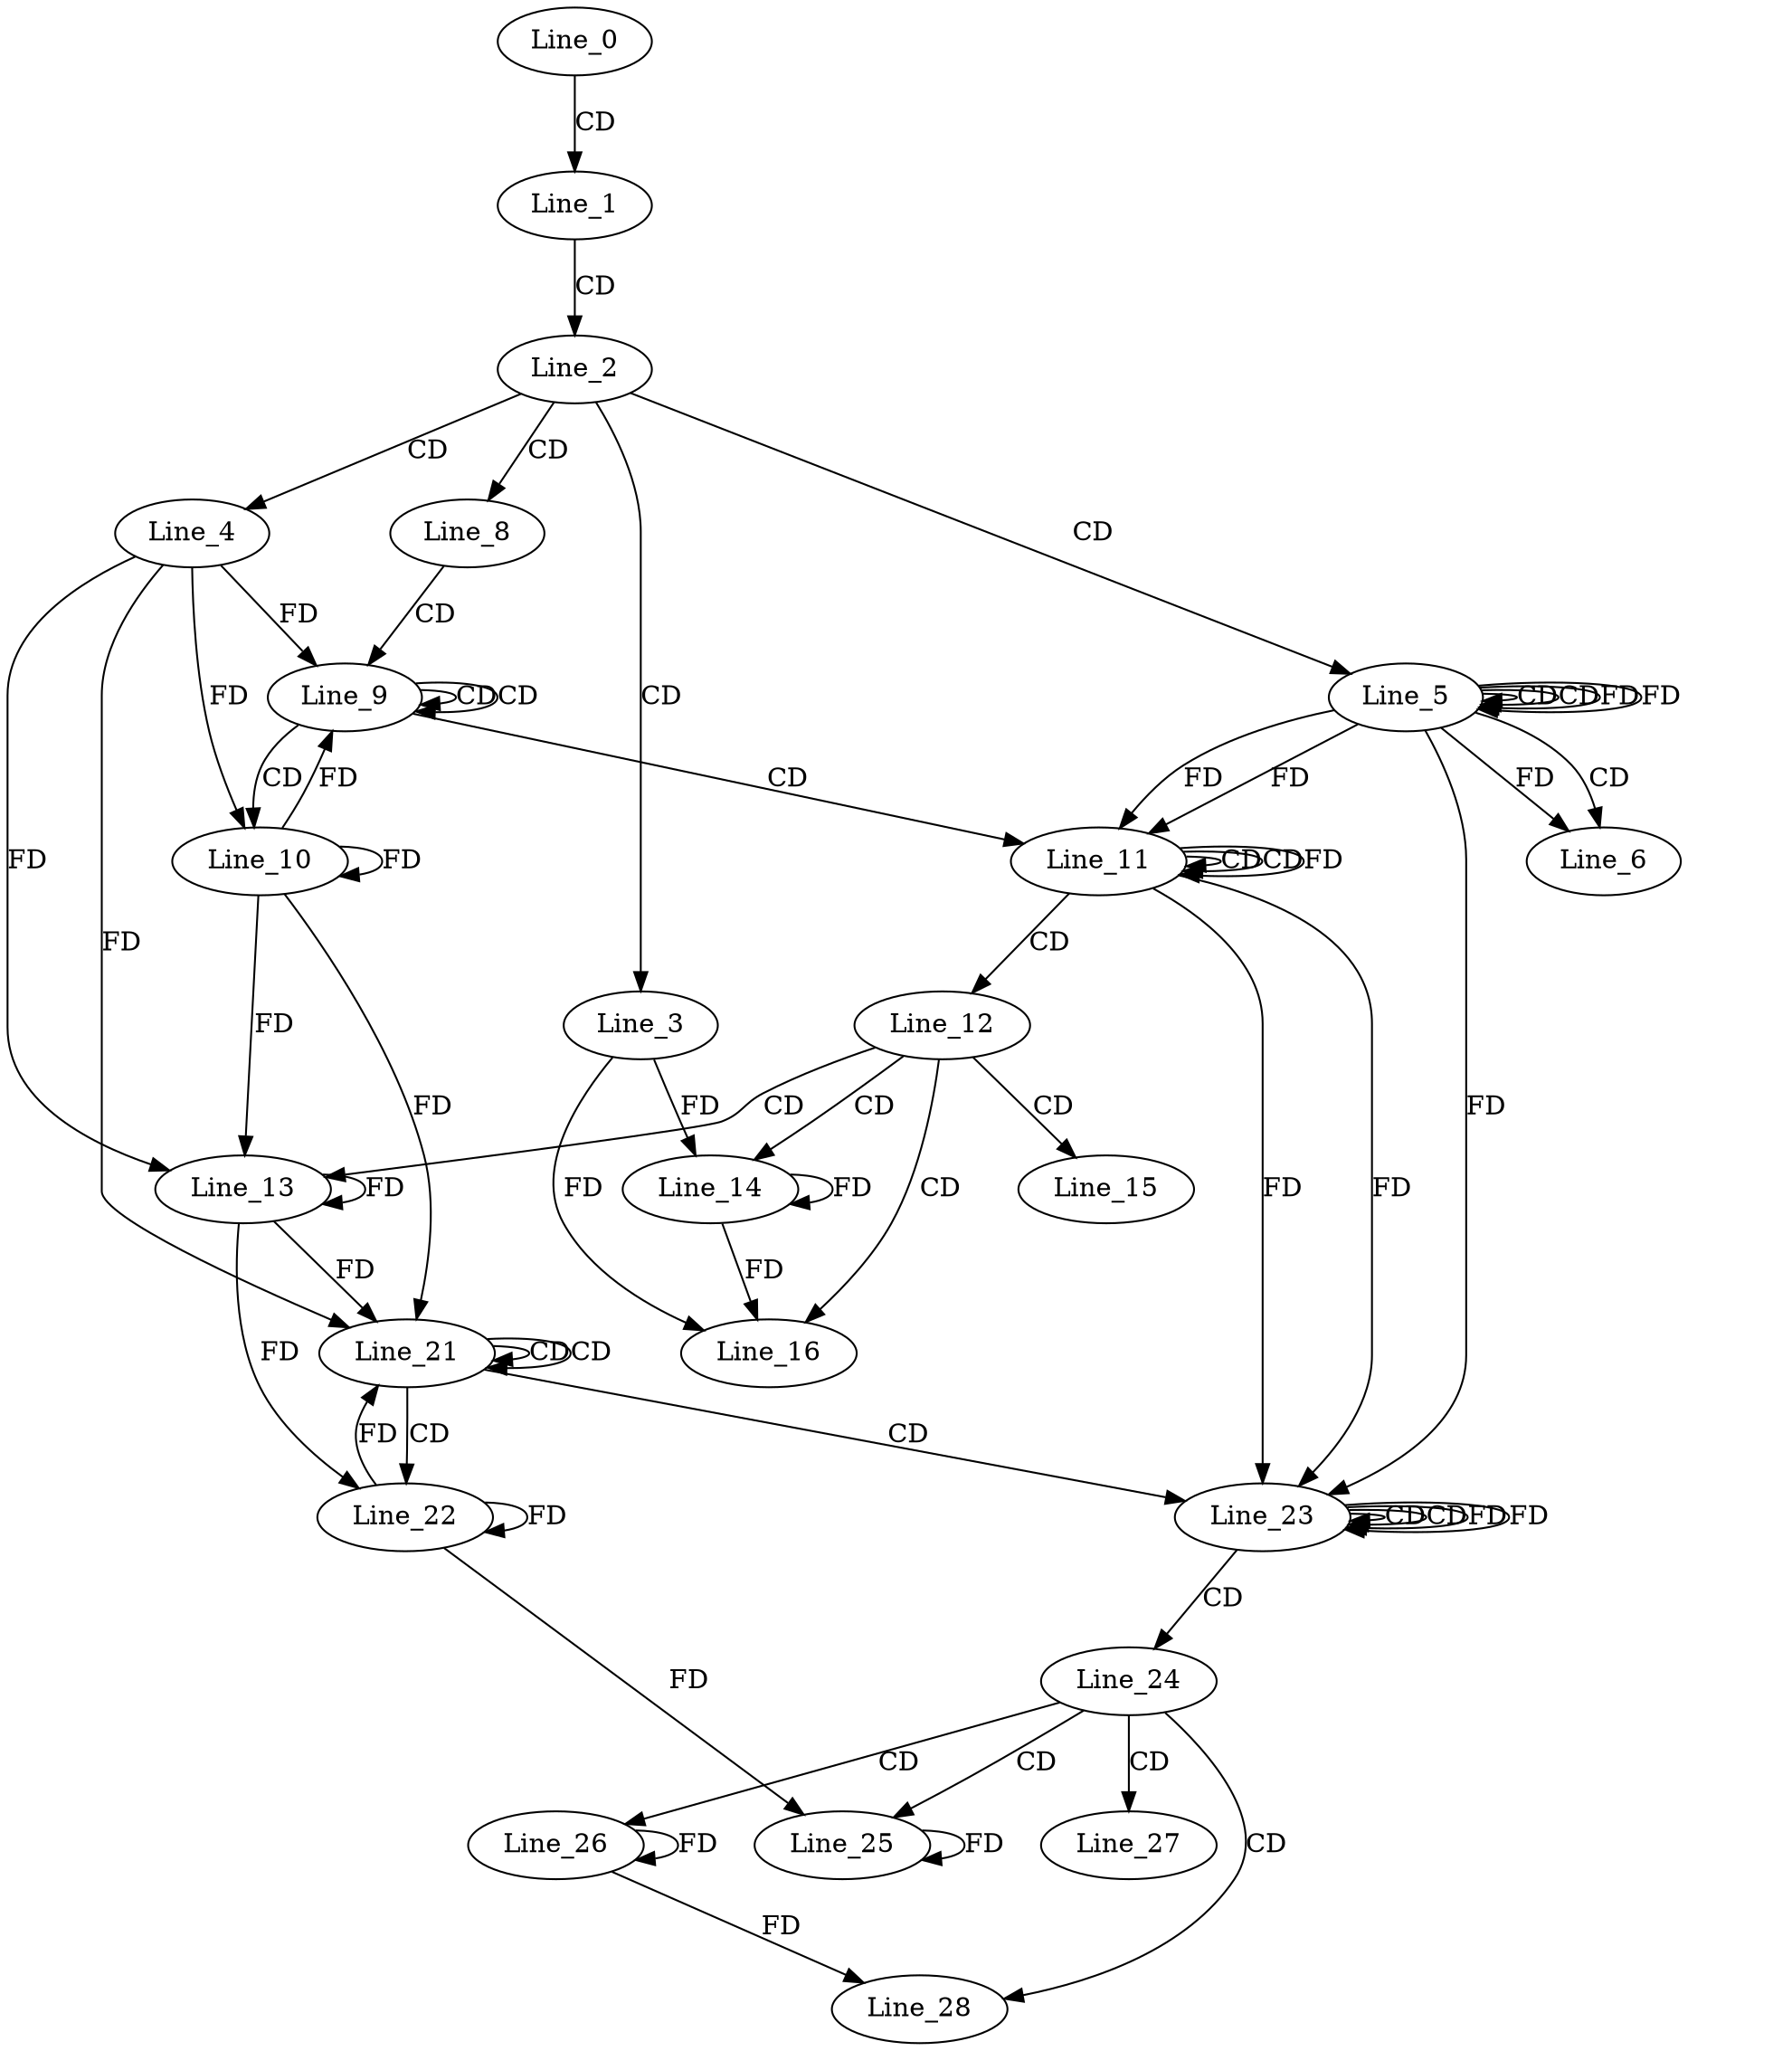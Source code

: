 digraph G {
  Line_0;
  Line_1;
  Line_2;
  Line_3;
  Line_4;
  Line_5;
  Line_5;
  Line_5;
  Line_6;
  Line_8;
  Line_9;
  Line_9;
  Line_10;
  Line_11;
  Line_11;
  Line_11;
  Line_12;
  Line_13;
  Line_14;
  Line_15;
  Line_16;
  Line_21;
  Line_21;
  Line_22;
  Line_23;
  Line_23;
  Line_23;
  Line_24;
  Line_25;
  Line_26;
  Line_27;
  Line_28;
  Line_0 -> Line_1 [ label="CD" ];
  Line_1 -> Line_2 [ label="CD" ];
  Line_2 -> Line_3 [ label="CD" ];
  Line_2 -> Line_4 [ label="CD" ];
  Line_2 -> Line_5 [ label="CD" ];
  Line_5 -> Line_5 [ label="CD" ];
  Line_5 -> Line_5 [ label="CD" ];
  Line_5 -> Line_5 [ label="FD" ];
  Line_5 -> Line_6 [ label="CD" ];
  Line_5 -> Line_6 [ label="FD" ];
  Line_2 -> Line_8 [ label="CD" ];
  Line_8 -> Line_9 [ label="CD" ];
  Line_9 -> Line_9 [ label="CD" ];
  Line_9 -> Line_9 [ label="CD" ];
  Line_4 -> Line_9 [ label="FD" ];
  Line_9 -> Line_10 [ label="CD" ];
  Line_10 -> Line_10 [ label="FD" ];
  Line_4 -> Line_10 [ label="FD" ];
  Line_9 -> Line_11 [ label="CD" ];
  Line_11 -> Line_11 [ label="CD" ];
  Line_5 -> Line_11 [ label="FD" ];
  Line_11 -> Line_11 [ label="CD" ];
  Line_11 -> Line_11 [ label="FD" ];
  Line_5 -> Line_11 [ label="FD" ];
  Line_11 -> Line_12 [ label="CD" ];
  Line_12 -> Line_13 [ label="CD" ];
  Line_13 -> Line_13 [ label="FD" ];
  Line_10 -> Line_13 [ label="FD" ];
  Line_4 -> Line_13 [ label="FD" ];
  Line_12 -> Line_14 [ label="CD" ];
  Line_14 -> Line_14 [ label="FD" ];
  Line_3 -> Line_14 [ label="FD" ];
  Line_12 -> Line_15 [ label="CD" ];
  Line_12 -> Line_16 [ label="CD" ];
  Line_14 -> Line_16 [ label="FD" ];
  Line_3 -> Line_16 [ label="FD" ];
  Line_21 -> Line_21 [ label="CD" ];
  Line_21 -> Line_21 [ label="CD" ];
  Line_13 -> Line_21 [ label="FD" ];
  Line_10 -> Line_21 [ label="FD" ];
  Line_4 -> Line_21 [ label="FD" ];
  Line_21 -> Line_22 [ label="CD" ];
  Line_22 -> Line_22 [ label="FD" ];
  Line_13 -> Line_22 [ label="FD" ];
  Line_21 -> Line_23 [ label="CD" ];
  Line_23 -> Line_23 [ label="CD" ];
  Line_11 -> Line_23 [ label="FD" ];
  Line_23 -> Line_23 [ label="CD" ];
  Line_23 -> Line_23 [ label="FD" ];
  Line_11 -> Line_23 [ label="FD" ];
  Line_5 -> Line_23 [ label="FD" ];
  Line_23 -> Line_24 [ label="CD" ];
  Line_24 -> Line_25 [ label="CD" ];
  Line_25 -> Line_25 [ label="FD" ];
  Line_22 -> Line_25 [ label="FD" ];
  Line_24 -> Line_26 [ label="CD" ];
  Line_26 -> Line_26 [ label="FD" ];
  Line_24 -> Line_27 [ label="CD" ];
  Line_24 -> Line_28 [ label="CD" ];
  Line_26 -> Line_28 [ label="FD" ];
  Line_5 -> Line_5 [ label="FD" ];
  Line_10 -> Line_9 [ label="FD" ];
  Line_22 -> Line_21 [ label="FD" ];
  Line_23 -> Line_23 [ label="FD" ];
}
